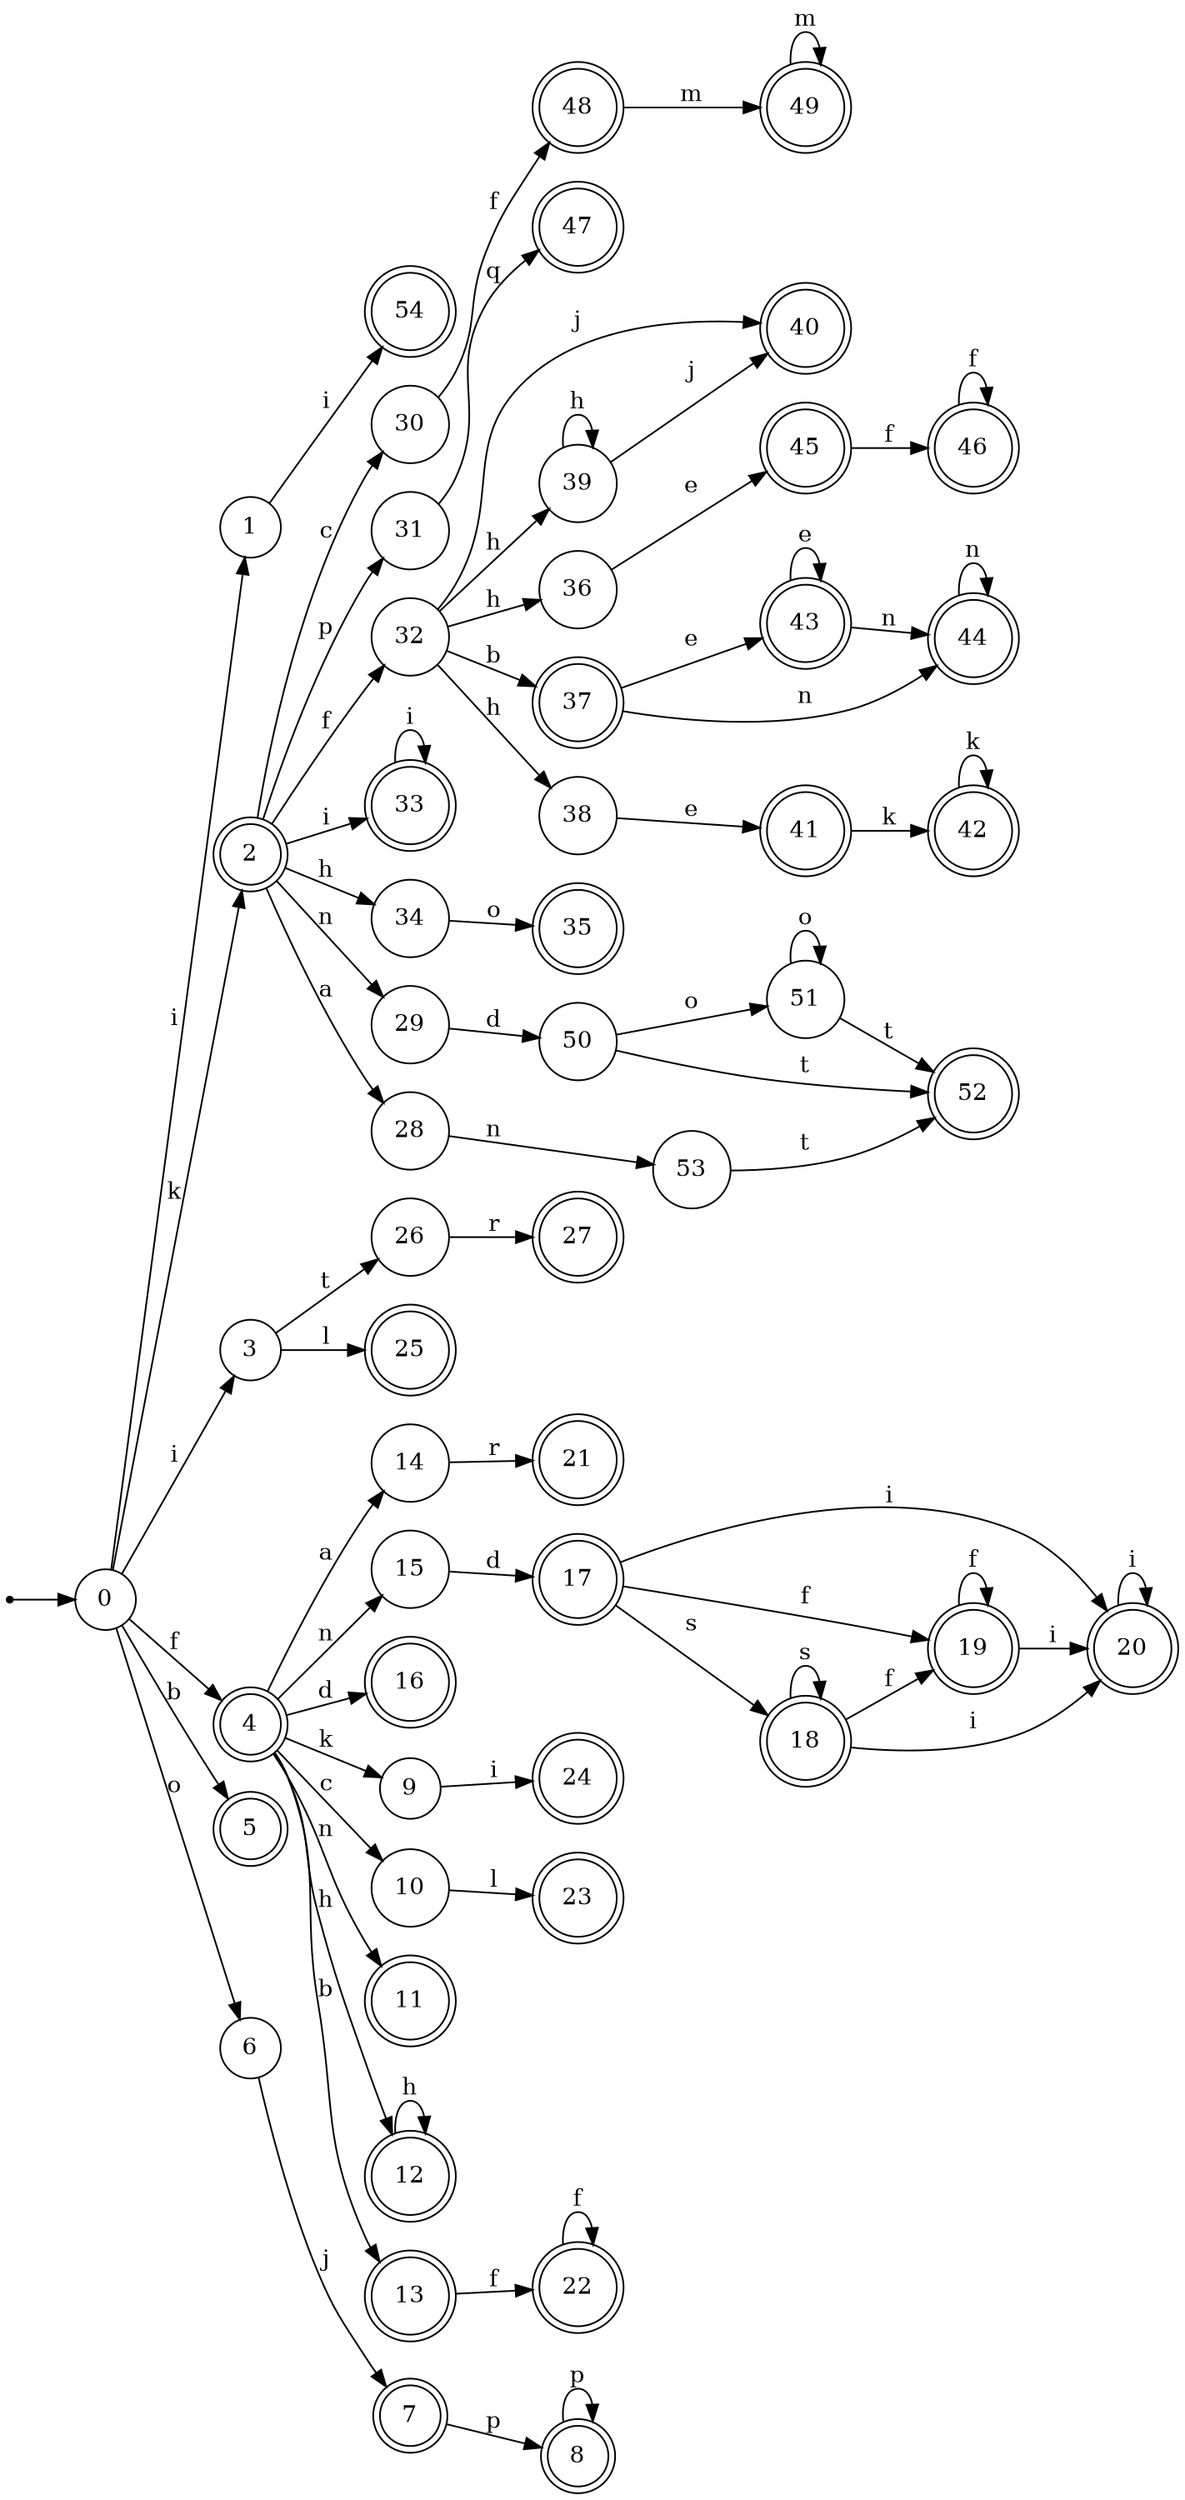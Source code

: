 digraph finite_state_machine {
rankdir=LR;
size="20,20";
node [shape = point]; "dummy0"
node [shape = circle]; "0";
"dummy0" -> "0";
node [shape = circle]; "1";
node [shape = doublecircle]; "2";node [shape = circle]; "3";
node [shape = doublecircle]; "4";node [shape = doublecircle]; "5";node [shape = circle]; "6";
node [shape = doublecircle]; "7";node [shape = doublecircle]; "8";node [shape = circle]; "9";
node [shape = circle]; "10";
node [shape = doublecircle]; "11";node [shape = doublecircle]; "12";node [shape = doublecircle]; "13";node [shape = circle]; "14";
node [shape = circle]; "15";
node [shape = doublecircle]; "16";node [shape = doublecircle]; "17";node [shape = doublecircle]; "18";node [shape = doublecircle]; "19";node [shape = doublecircle]; "20";node [shape = doublecircle]; "21";node [shape = doublecircle]; "22";node [shape = doublecircle]; "23";node [shape = doublecircle]; "24";node [shape = doublecircle]; "25";node [shape = circle]; "26";
node [shape = doublecircle]; "27";node [shape = circle]; "28";
node [shape = circle]; "29";
node [shape = circle]; "30";
node [shape = circle]; "31";
node [shape = circle]; "32";
node [shape = doublecircle]; "33";node [shape = circle]; "34";
node [shape = doublecircle]; "35";node [shape = circle]; "36";
node [shape = doublecircle]; "37";node [shape = circle]; "38";
node [shape = circle]; "39";
node [shape = doublecircle]; "40";node [shape = doublecircle]; "41";node [shape = doublecircle]; "42";node [shape = doublecircle]; "43";node [shape = doublecircle]; "44";node [shape = doublecircle]; "45";node [shape = doublecircle]; "46";node [shape = doublecircle]; "47";node [shape = doublecircle]; "48";node [shape = doublecircle]; "49";node [shape = circle]; "50";
node [shape = circle]; "51";
node [shape = doublecircle]; "52";node [shape = circle]; "53";
node [shape = doublecircle]; "54";"0" -> "1" [label = "i"];
 "0" -> "3" [label = "i"];
 "0" -> "2" [label = "k"];
 "0" -> "4" [label = "f"];
 "0" -> "5" [label = "b"];
 "0" -> "6" [label = "o"];
 "6" -> "7" [label = "j"];
 "7" -> "8" [label = "p"];
 "8" -> "8" [label = "p"];
 "4" -> "9" [label = "k"];
 "4" -> "10" [label = "c"];
 "4" -> "11" [label = "n"];
 "4" -> "15" [label = "n"];
 "4" -> "12" [label = "h"];
 "4" -> "13" [label = "b"];
 "4" -> "14" [label = "a"];
 "4" -> "16" [label = "d"];
 "15" -> "17" [label = "d"];
 "17" -> "18" [label = "s"];
 "17" -> "19" [label = "f"];
 "17" -> "20" [label = "i"];
 "20" -> "20" [label = "i"];
 "19" -> "19" [label = "f"];
 "19" -> "20" [label = "i"];
 "18" -> "18" [label = "s"];
 "18" -> "19" [label = "f"];
 "18" -> "20" [label = "i"];
 "14" -> "21" [label = "r"];
 "13" -> "22" [label = "f"];
 "22" -> "22" [label = "f"];
 "12" -> "12" [label = "h"];
 "10" -> "23" [label = "l"];
 "9" -> "24" [label = "i"];
 "3" -> "25" [label = "l"];
 "3" -> "26" [label = "t"];
 "26" -> "27" [label = "r"];
 "2" -> "28" [label = "a"];
 "2" -> "29" [label = "n"];
 "2" -> "30" [label = "c"];
 "2" -> "31" [label = "p"];
 "2" -> "32" [label = "f"];
 "2" -> "33" [label = "i"];
 "2" -> "34" [label = "h"];
 "34" -> "35" [label = "o"];
 "33" -> "33" [label = "i"];
 "32" -> "36" [label = "h"];
 "32" -> "38" [label = "h"];
 "32" -> "39" [label = "h"];
 "32" -> "37" [label = "b"];
 "32" -> "40" [label = "j"];
 "39" -> "39" [label = "h"];
 "39" -> "40" [label = "j"];
 "38" -> "41" [label = "e"];
 "41" -> "42" [label = "k"];
 "42" -> "42" [label = "k"];
 "37" -> "43" [label = "e"];
 "37" -> "44" [label = "n"];
 "44" -> "44" [label = "n"];
 "43" -> "43" [label = "e"];
 "43" -> "44" [label = "n"];
 "36" -> "45" [label = "e"];
 "45" -> "46" [label = "f"];
 "46" -> "46" [label = "f"];
 "31" -> "47" [label = "q"];
 "30" -> "48" [label = "f"];
 "48" -> "49" [label = "m"];
 "49" -> "49" [label = "m"];
 "29" -> "50" [label = "d"];
 "50" -> "51" [label = "o"];
 "50" -> "52" [label = "t"];
 "51" -> "51" [label = "o"];
 "51" -> "52" [label = "t"];
 "28" -> "53" [label = "n"];
 "53" -> "52" [label = "t"];
 "1" -> "54" [label = "i"];
 }

